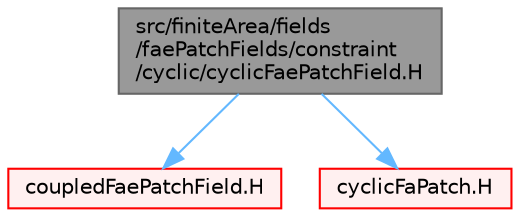 digraph "src/finiteArea/fields/faePatchFields/constraint/cyclic/cyclicFaePatchField.H"
{
 // LATEX_PDF_SIZE
  bgcolor="transparent";
  edge [fontname=Helvetica,fontsize=10,labelfontname=Helvetica,labelfontsize=10];
  node [fontname=Helvetica,fontsize=10,shape=box,height=0.2,width=0.4];
  Node1 [id="Node000001",label="src/finiteArea/fields\l/faePatchFields/constraint\l/cyclic/cyclicFaePatchField.H",height=0.2,width=0.4,color="gray40", fillcolor="grey60", style="filled", fontcolor="black",tooltip=" "];
  Node1 -> Node2 [id="edge1_Node000001_Node000002",color="steelblue1",style="solid",tooltip=" "];
  Node2 [id="Node000002",label="coupledFaePatchField.H",height=0.2,width=0.4,color="red", fillcolor="#FFF0F0", style="filled",URL="$coupledFaePatchField_8H.html",tooltip=" "];
  Node1 -> Node242 [id="edge2_Node000001_Node000242",color="steelblue1",style="solid",tooltip=" "];
  Node242 [id="Node000242",label="cyclicFaPatch.H",height=0.2,width=0.4,color="red", fillcolor="#FFF0F0", style="filled",URL="$cyclicFaPatch_8H.html",tooltip=" "];
}
